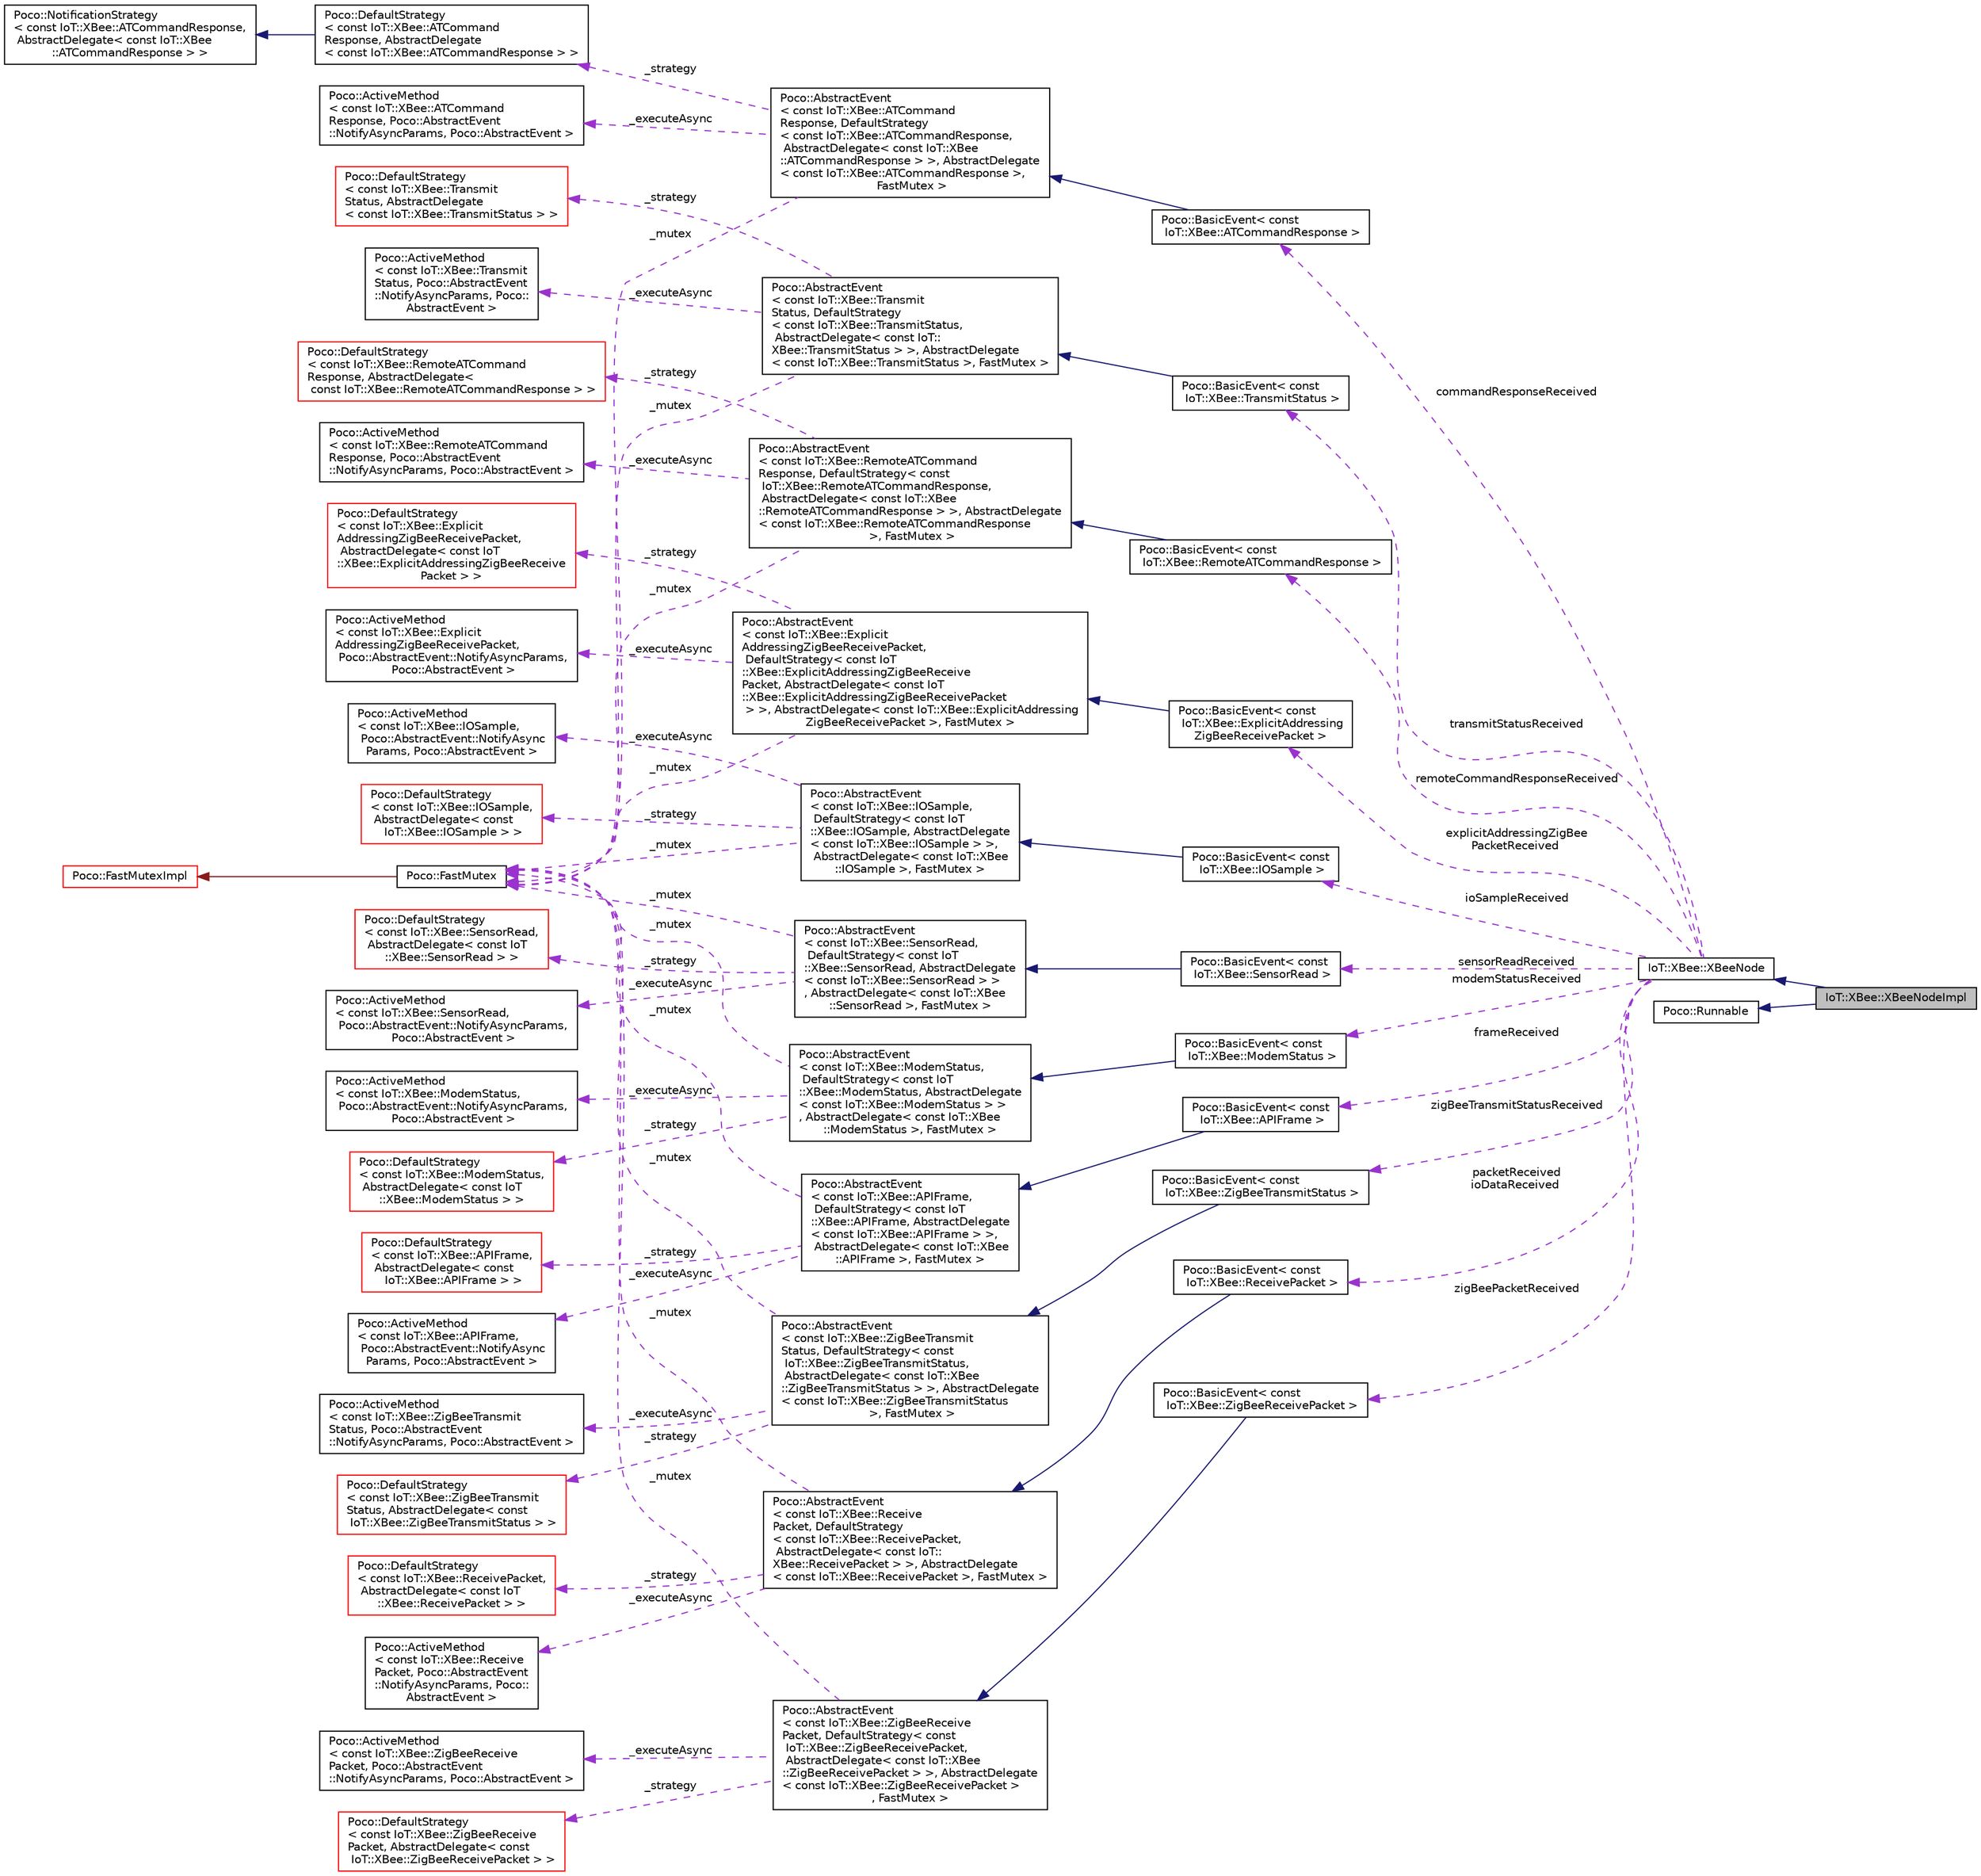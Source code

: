 digraph "IoT::XBee::XBeeNodeImpl"
{
 // LATEX_PDF_SIZE
  edge [fontname="Helvetica",fontsize="10",labelfontname="Helvetica",labelfontsize="10"];
  node [fontname="Helvetica",fontsize="10",shape=record];
  rankdir="LR";
  Node1 [label="IoT::XBee::XBeeNodeImpl",height=0.2,width=0.4,color="black", fillcolor="grey75", style="filled", fontcolor="black",tooltip="Implementation of the XBeeNode interface."];
  Node2 -> Node1 [dir="back",color="midnightblue",fontsize="10",style="solid"];
  Node2 [label="IoT::XBee::XBeeNode",height=0.2,width=0.4,color="black", fillcolor="white", style="filled",URL="$classIoT_1_1XBee_1_1XBeeNode.html",tooltip=" "];
  Node3 -> Node2 [dir="back",color="darkorchid3",fontsize="10",style="dashed",label=" commandResponseReceived" ];
  Node3 [label="Poco::BasicEvent\< const\l IoT::XBee::ATCommandResponse \>",height=0.2,width=0.4,color="black", fillcolor="white", style="filled",URL="$classPoco_1_1BasicEvent.html",tooltip=" "];
  Node4 -> Node3 [dir="back",color="midnightblue",fontsize="10",style="solid"];
  Node4 [label="Poco::AbstractEvent\l\< const IoT::XBee::ATCommand\lResponse, DefaultStrategy\l\< const IoT::XBee::ATCommandResponse,\l AbstractDelegate\< const IoT::XBee\l::ATCommandResponse \> \>, AbstractDelegate\l\< const IoT::XBee::ATCommandResponse \>,\l FastMutex \>",height=0.2,width=0.4,color="black", fillcolor="white", style="filled",URL="$classPoco_1_1AbstractEvent.html",tooltip=" "];
  Node5 -> Node4 [dir="back",color="darkorchid3",fontsize="10",style="dashed",label=" _strategy" ];
  Node5 [label="Poco::DefaultStrategy\l\< const IoT::XBee::ATCommand\lResponse, AbstractDelegate\l\< const IoT::XBee::ATCommandResponse \> \>",height=0.2,width=0.4,color="black", fillcolor="white", style="filled",URL="$classPoco_1_1DefaultStrategy.html",tooltip=" "];
  Node6 -> Node5 [dir="back",color="midnightblue",fontsize="10",style="solid"];
  Node6 [label="Poco::NotificationStrategy\l\< const IoT::XBee::ATCommandResponse,\l AbstractDelegate\< const IoT::XBee\l::ATCommandResponse \> \>",height=0.2,width=0.4,color="black", fillcolor="white", style="filled",URL="$classPoco_1_1NotificationStrategy.html",tooltip=" "];
  Node7 -> Node4 [dir="back",color="darkorchid3",fontsize="10",style="dashed",label=" _executeAsync" ];
  Node7 [label="Poco::ActiveMethod\l\< const IoT::XBee::ATCommand\lResponse, Poco::AbstractEvent\l::NotifyAsyncParams, Poco::AbstractEvent \>",height=0.2,width=0.4,color="black", fillcolor="white", style="filled",URL="$classPoco_1_1ActiveMethod.html",tooltip=" "];
  Node8 -> Node4 [dir="back",color="darkorchid3",fontsize="10",style="dashed",label=" _mutex" ];
  Node8 [label="Poco::FastMutex",height=0.2,width=0.4,color="black", fillcolor="white", style="filled",URL="$classPoco_1_1FastMutex.html",tooltip=" "];
  Node9 -> Node8 [dir="back",color="firebrick4",fontsize="10",style="solid"];
  Node9 [label="Poco::FastMutexImpl",height=0.2,width=0.4,color="red", fillcolor="white", style="filled",URL="$classPoco_1_1FastMutexImpl.html",tooltip=" "];
  Node11 -> Node2 [dir="back",color="darkorchid3",fontsize="10",style="dashed",label=" transmitStatusReceived" ];
  Node11 [label="Poco::BasicEvent\< const\l IoT::XBee::TransmitStatus \>",height=0.2,width=0.4,color="black", fillcolor="white", style="filled",URL="$classPoco_1_1BasicEvent.html",tooltip=" "];
  Node12 -> Node11 [dir="back",color="midnightblue",fontsize="10",style="solid"];
  Node12 [label="Poco::AbstractEvent\l\< const IoT::XBee::Transmit\lStatus, DefaultStrategy\l\< const IoT::XBee::TransmitStatus,\l AbstractDelegate\< const IoT::\lXBee::TransmitStatus \> \>, AbstractDelegate\l\< const IoT::XBee::TransmitStatus \>, FastMutex \>",height=0.2,width=0.4,color="black", fillcolor="white", style="filled",URL="$classPoco_1_1AbstractEvent.html",tooltip=" "];
  Node13 -> Node12 [dir="back",color="darkorchid3",fontsize="10",style="dashed",label=" _executeAsync" ];
  Node13 [label="Poco::ActiveMethod\l\< const IoT::XBee::Transmit\lStatus, Poco::AbstractEvent\l::NotifyAsyncParams, Poco::\lAbstractEvent \>",height=0.2,width=0.4,color="black", fillcolor="white", style="filled",URL="$classPoco_1_1ActiveMethod.html",tooltip=" "];
  Node14 -> Node12 [dir="back",color="darkorchid3",fontsize="10",style="dashed",label=" _strategy" ];
  Node14 [label="Poco::DefaultStrategy\l\< const IoT::XBee::Transmit\lStatus, AbstractDelegate\l\< const IoT::XBee::TransmitStatus \> \>",height=0.2,width=0.4,color="red", fillcolor="white", style="filled",URL="$classPoco_1_1DefaultStrategy.html",tooltip=" "];
  Node8 -> Node12 [dir="back",color="darkorchid3",fontsize="10",style="dashed",label=" _mutex" ];
  Node16 -> Node2 [dir="back",color="darkorchid3",fontsize="10",style="dashed",label=" remoteCommandResponseReceived" ];
  Node16 [label="Poco::BasicEvent\< const\l IoT::XBee::RemoteATCommandResponse \>",height=0.2,width=0.4,color="black", fillcolor="white", style="filled",URL="$classPoco_1_1BasicEvent.html",tooltip=" "];
  Node17 -> Node16 [dir="back",color="midnightblue",fontsize="10",style="solid"];
  Node17 [label="Poco::AbstractEvent\l\< const IoT::XBee::RemoteATCommand\lResponse, DefaultStrategy\< const\l IoT::XBee::RemoteATCommandResponse,\l AbstractDelegate\< const IoT::XBee\l::RemoteATCommandResponse \> \>, AbstractDelegate\l\< const IoT::XBee::RemoteATCommandResponse\l \>, FastMutex \>",height=0.2,width=0.4,color="black", fillcolor="white", style="filled",URL="$classPoco_1_1AbstractEvent.html",tooltip=" "];
  Node18 -> Node17 [dir="back",color="darkorchid3",fontsize="10",style="dashed",label=" _strategy" ];
  Node18 [label="Poco::DefaultStrategy\l\< const IoT::XBee::RemoteATCommand\lResponse, AbstractDelegate\<\l const IoT::XBee::RemoteATCommandResponse \> \>",height=0.2,width=0.4,color="red", fillcolor="white", style="filled",URL="$classPoco_1_1DefaultStrategy.html",tooltip=" "];
  Node20 -> Node17 [dir="back",color="darkorchid3",fontsize="10",style="dashed",label=" _executeAsync" ];
  Node20 [label="Poco::ActiveMethod\l\< const IoT::XBee::RemoteATCommand\lResponse, Poco::AbstractEvent\l::NotifyAsyncParams, Poco::AbstractEvent \>",height=0.2,width=0.4,color="black", fillcolor="white", style="filled",URL="$classPoco_1_1ActiveMethod.html",tooltip=" "];
  Node8 -> Node17 [dir="back",color="darkorchid3",fontsize="10",style="dashed",label=" _mutex" ];
  Node21 -> Node2 [dir="back",color="darkorchid3",fontsize="10",style="dashed",label=" explicitAddressingZigBee\lPacketReceived" ];
  Node21 [label="Poco::BasicEvent\< const\l IoT::XBee::ExplicitAddressing\lZigBeeReceivePacket \>",height=0.2,width=0.4,color="black", fillcolor="white", style="filled",URL="$classPoco_1_1BasicEvent.html",tooltip=" "];
  Node22 -> Node21 [dir="back",color="midnightblue",fontsize="10",style="solid"];
  Node22 [label="Poco::AbstractEvent\l\< const IoT::XBee::Explicit\lAddressingZigBeeReceivePacket,\l DefaultStrategy\< const IoT\l::XBee::ExplicitAddressingZigBeeReceive\lPacket, AbstractDelegate\< const IoT\l::XBee::ExplicitAddressingZigBeeReceivePacket\l \> \>, AbstractDelegate\< const IoT::XBee::ExplicitAddressing\lZigBeeReceivePacket \>, FastMutex \>",height=0.2,width=0.4,color="black", fillcolor="white", style="filled",URL="$classPoco_1_1AbstractEvent.html",tooltip=" "];
  Node23 -> Node22 [dir="back",color="darkorchid3",fontsize="10",style="dashed",label=" _strategy" ];
  Node23 [label="Poco::DefaultStrategy\l\< const IoT::XBee::Explicit\lAddressingZigBeeReceivePacket,\l AbstractDelegate\< const IoT\l::XBee::ExplicitAddressingZigBeeReceive\lPacket \> \>",height=0.2,width=0.4,color="red", fillcolor="white", style="filled",URL="$classPoco_1_1DefaultStrategy.html",tooltip=" "];
  Node25 -> Node22 [dir="back",color="darkorchid3",fontsize="10",style="dashed",label=" _executeAsync" ];
  Node25 [label="Poco::ActiveMethod\l\< const IoT::XBee::Explicit\lAddressingZigBeeReceivePacket,\l Poco::AbstractEvent::NotifyAsyncParams,\l Poco::AbstractEvent \>",height=0.2,width=0.4,color="black", fillcolor="white", style="filled",URL="$classPoco_1_1ActiveMethod.html",tooltip=" "];
  Node8 -> Node22 [dir="back",color="darkorchid3",fontsize="10",style="dashed",label=" _mutex" ];
  Node26 -> Node2 [dir="back",color="darkorchid3",fontsize="10",style="dashed",label=" ioSampleReceived" ];
  Node26 [label="Poco::BasicEvent\< const\l IoT::XBee::IOSample \>",height=0.2,width=0.4,color="black", fillcolor="white", style="filled",URL="$classPoco_1_1BasicEvent.html",tooltip=" "];
  Node27 -> Node26 [dir="back",color="midnightblue",fontsize="10",style="solid"];
  Node27 [label="Poco::AbstractEvent\l\< const IoT::XBee::IOSample,\l DefaultStrategy\< const IoT\l::XBee::IOSample, AbstractDelegate\l\< const IoT::XBee::IOSample \> \>,\l AbstractDelegate\< const IoT::XBee\l::IOSample \>, FastMutex \>",height=0.2,width=0.4,color="black", fillcolor="white", style="filled",URL="$classPoco_1_1AbstractEvent.html",tooltip=" "];
  Node28 -> Node27 [dir="back",color="darkorchid3",fontsize="10",style="dashed",label=" _strategy" ];
  Node28 [label="Poco::DefaultStrategy\l\< const IoT::XBee::IOSample,\l AbstractDelegate\< const\l IoT::XBee::IOSample \> \>",height=0.2,width=0.4,color="red", fillcolor="white", style="filled",URL="$classPoco_1_1DefaultStrategy.html",tooltip=" "];
  Node30 -> Node27 [dir="back",color="darkorchid3",fontsize="10",style="dashed",label=" _executeAsync" ];
  Node30 [label="Poco::ActiveMethod\l\< const IoT::XBee::IOSample,\l Poco::AbstractEvent::NotifyAsync\lParams, Poco::AbstractEvent \>",height=0.2,width=0.4,color="black", fillcolor="white", style="filled",URL="$classPoco_1_1ActiveMethod.html",tooltip=" "];
  Node8 -> Node27 [dir="back",color="darkorchid3",fontsize="10",style="dashed",label=" _mutex" ];
  Node31 -> Node2 [dir="back",color="darkorchid3",fontsize="10",style="dashed",label=" sensorReadReceived" ];
  Node31 [label="Poco::BasicEvent\< const\l IoT::XBee::SensorRead \>",height=0.2,width=0.4,color="black", fillcolor="white", style="filled",URL="$classPoco_1_1BasicEvent.html",tooltip=" "];
  Node32 -> Node31 [dir="back",color="midnightblue",fontsize="10",style="solid"];
  Node32 [label="Poco::AbstractEvent\l\< const IoT::XBee::SensorRead,\l DefaultStrategy\< const IoT\l::XBee::SensorRead, AbstractDelegate\l\< const IoT::XBee::SensorRead \> \>\l, AbstractDelegate\< const IoT::XBee\l::SensorRead \>, FastMutex \>",height=0.2,width=0.4,color="black", fillcolor="white", style="filled",URL="$classPoco_1_1AbstractEvent.html",tooltip=" "];
  Node33 -> Node32 [dir="back",color="darkorchid3",fontsize="10",style="dashed",label=" _strategy" ];
  Node33 [label="Poco::DefaultStrategy\l\< const IoT::XBee::SensorRead,\l AbstractDelegate\< const IoT\l::XBee::SensorRead \> \>",height=0.2,width=0.4,color="red", fillcolor="white", style="filled",URL="$classPoco_1_1DefaultStrategy.html",tooltip=" "];
  Node35 -> Node32 [dir="back",color="darkorchid3",fontsize="10",style="dashed",label=" _executeAsync" ];
  Node35 [label="Poco::ActiveMethod\l\< const IoT::XBee::SensorRead,\l Poco::AbstractEvent::NotifyAsyncParams,\l Poco::AbstractEvent \>",height=0.2,width=0.4,color="black", fillcolor="white", style="filled",URL="$classPoco_1_1ActiveMethod.html",tooltip=" "];
  Node8 -> Node32 [dir="back",color="darkorchid3",fontsize="10",style="dashed",label=" _mutex" ];
  Node36 -> Node2 [dir="back",color="darkorchid3",fontsize="10",style="dashed",label=" modemStatusReceived" ];
  Node36 [label="Poco::BasicEvent\< const\l IoT::XBee::ModemStatus \>",height=0.2,width=0.4,color="black", fillcolor="white", style="filled",URL="$classPoco_1_1BasicEvent.html",tooltip=" "];
  Node37 -> Node36 [dir="back",color="midnightblue",fontsize="10",style="solid"];
  Node37 [label="Poco::AbstractEvent\l\< const IoT::XBee::ModemStatus,\l DefaultStrategy\< const IoT\l::XBee::ModemStatus, AbstractDelegate\l\< const IoT::XBee::ModemStatus \> \>\l, AbstractDelegate\< const IoT::XBee\l::ModemStatus \>, FastMutex \>",height=0.2,width=0.4,color="black", fillcolor="white", style="filled",URL="$classPoco_1_1AbstractEvent.html",tooltip=" "];
  Node38 -> Node37 [dir="back",color="darkorchid3",fontsize="10",style="dashed",label=" _strategy" ];
  Node38 [label="Poco::DefaultStrategy\l\< const IoT::XBee::ModemStatus,\l AbstractDelegate\< const IoT\l::XBee::ModemStatus \> \>",height=0.2,width=0.4,color="red", fillcolor="white", style="filled",URL="$classPoco_1_1DefaultStrategy.html",tooltip=" "];
  Node40 -> Node37 [dir="back",color="darkorchid3",fontsize="10",style="dashed",label=" _executeAsync" ];
  Node40 [label="Poco::ActiveMethod\l\< const IoT::XBee::ModemStatus,\l Poco::AbstractEvent::NotifyAsyncParams,\l Poco::AbstractEvent \>",height=0.2,width=0.4,color="black", fillcolor="white", style="filled",URL="$classPoco_1_1ActiveMethod.html",tooltip=" "];
  Node8 -> Node37 [dir="back",color="darkorchid3",fontsize="10",style="dashed",label=" _mutex" ];
  Node41 -> Node2 [dir="back",color="darkorchid3",fontsize="10",style="dashed",label=" frameReceived" ];
  Node41 [label="Poco::BasicEvent\< const\l IoT::XBee::APIFrame \>",height=0.2,width=0.4,color="black", fillcolor="white", style="filled",URL="$classPoco_1_1BasicEvent.html",tooltip=" "];
  Node42 -> Node41 [dir="back",color="midnightblue",fontsize="10",style="solid"];
  Node42 [label="Poco::AbstractEvent\l\< const IoT::XBee::APIFrame,\l DefaultStrategy\< const IoT\l::XBee::APIFrame, AbstractDelegate\l\< const IoT::XBee::APIFrame \> \>,\l AbstractDelegate\< const IoT::XBee\l::APIFrame \>, FastMutex \>",height=0.2,width=0.4,color="black", fillcolor="white", style="filled",URL="$classPoco_1_1AbstractEvent.html",tooltip=" "];
  Node43 -> Node42 [dir="back",color="darkorchid3",fontsize="10",style="dashed",label=" _strategy" ];
  Node43 [label="Poco::DefaultStrategy\l\< const IoT::XBee::APIFrame,\l AbstractDelegate\< const\l IoT::XBee::APIFrame \> \>",height=0.2,width=0.4,color="red", fillcolor="white", style="filled",URL="$classPoco_1_1DefaultStrategy.html",tooltip=" "];
  Node45 -> Node42 [dir="back",color="darkorchid3",fontsize="10",style="dashed",label=" _executeAsync" ];
  Node45 [label="Poco::ActiveMethod\l\< const IoT::XBee::APIFrame,\l Poco::AbstractEvent::NotifyAsync\lParams, Poco::AbstractEvent \>",height=0.2,width=0.4,color="black", fillcolor="white", style="filled",URL="$classPoco_1_1ActiveMethod.html",tooltip=" "];
  Node8 -> Node42 [dir="back",color="darkorchid3",fontsize="10",style="dashed",label=" _mutex" ];
  Node46 -> Node2 [dir="back",color="darkorchid3",fontsize="10",style="dashed",label=" zigBeeTransmitStatusReceived" ];
  Node46 [label="Poco::BasicEvent\< const\l IoT::XBee::ZigBeeTransmitStatus \>",height=0.2,width=0.4,color="black", fillcolor="white", style="filled",URL="$classPoco_1_1BasicEvent.html",tooltip=" "];
  Node47 -> Node46 [dir="back",color="midnightblue",fontsize="10",style="solid"];
  Node47 [label="Poco::AbstractEvent\l\< const IoT::XBee::ZigBeeTransmit\lStatus, DefaultStrategy\< const\l IoT::XBee::ZigBeeTransmitStatus,\l AbstractDelegate\< const IoT::XBee\l::ZigBeeTransmitStatus \> \>, AbstractDelegate\l\< const IoT::XBee::ZigBeeTransmitStatus\l \>, FastMutex \>",height=0.2,width=0.4,color="black", fillcolor="white", style="filled",URL="$classPoco_1_1AbstractEvent.html",tooltip=" "];
  Node48 -> Node47 [dir="back",color="darkorchid3",fontsize="10",style="dashed",label=" _executeAsync" ];
  Node48 [label="Poco::ActiveMethod\l\< const IoT::XBee::ZigBeeTransmit\lStatus, Poco::AbstractEvent\l::NotifyAsyncParams, Poco::AbstractEvent \>",height=0.2,width=0.4,color="black", fillcolor="white", style="filled",URL="$classPoco_1_1ActiveMethod.html",tooltip=" "];
  Node49 -> Node47 [dir="back",color="darkorchid3",fontsize="10",style="dashed",label=" _strategy" ];
  Node49 [label="Poco::DefaultStrategy\l\< const IoT::XBee::ZigBeeTransmit\lStatus, AbstractDelegate\< const\l IoT::XBee::ZigBeeTransmitStatus \> \>",height=0.2,width=0.4,color="red", fillcolor="white", style="filled",URL="$classPoco_1_1DefaultStrategy.html",tooltip=" "];
  Node8 -> Node47 [dir="back",color="darkorchid3",fontsize="10",style="dashed",label=" _mutex" ];
  Node51 -> Node2 [dir="back",color="darkorchid3",fontsize="10",style="dashed",label=" packetReceived\nioDataReceived" ];
  Node51 [label="Poco::BasicEvent\< const\l IoT::XBee::ReceivePacket \>",height=0.2,width=0.4,color="black", fillcolor="white", style="filled",URL="$classPoco_1_1BasicEvent.html",tooltip=" "];
  Node52 -> Node51 [dir="back",color="midnightblue",fontsize="10",style="solid"];
  Node52 [label="Poco::AbstractEvent\l\< const IoT::XBee::Receive\lPacket, DefaultStrategy\l\< const IoT::XBee::ReceivePacket,\l AbstractDelegate\< const IoT::\lXBee::ReceivePacket \> \>, AbstractDelegate\l\< const IoT::XBee::ReceivePacket \>, FastMutex \>",height=0.2,width=0.4,color="black", fillcolor="white", style="filled",URL="$classPoco_1_1AbstractEvent.html",tooltip=" "];
  Node53 -> Node52 [dir="back",color="darkorchid3",fontsize="10",style="dashed",label=" _executeAsync" ];
  Node53 [label="Poco::ActiveMethod\l\< const IoT::XBee::Receive\lPacket, Poco::AbstractEvent\l::NotifyAsyncParams, Poco::\lAbstractEvent \>",height=0.2,width=0.4,color="black", fillcolor="white", style="filled",URL="$classPoco_1_1ActiveMethod.html",tooltip=" "];
  Node54 -> Node52 [dir="back",color="darkorchid3",fontsize="10",style="dashed",label=" _strategy" ];
  Node54 [label="Poco::DefaultStrategy\l\< const IoT::XBee::ReceivePacket,\l AbstractDelegate\< const IoT\l::XBee::ReceivePacket \> \>",height=0.2,width=0.4,color="red", fillcolor="white", style="filled",URL="$classPoco_1_1DefaultStrategy.html",tooltip=" "];
  Node8 -> Node52 [dir="back",color="darkorchid3",fontsize="10",style="dashed",label=" _mutex" ];
  Node56 -> Node2 [dir="back",color="darkorchid3",fontsize="10",style="dashed",label=" zigBeePacketReceived" ];
  Node56 [label="Poco::BasicEvent\< const\l IoT::XBee::ZigBeeReceivePacket \>",height=0.2,width=0.4,color="black", fillcolor="white", style="filled",URL="$classPoco_1_1BasicEvent.html",tooltip=" "];
  Node57 -> Node56 [dir="back",color="midnightblue",fontsize="10",style="solid"];
  Node57 [label="Poco::AbstractEvent\l\< const IoT::XBee::ZigBeeReceive\lPacket, DefaultStrategy\< const\l IoT::XBee::ZigBeeReceivePacket,\l AbstractDelegate\< const IoT::XBee\l::ZigBeeReceivePacket \> \>, AbstractDelegate\l\< const IoT::XBee::ZigBeeReceivePacket \>\l, FastMutex \>",height=0.2,width=0.4,color="black", fillcolor="white", style="filled",URL="$classPoco_1_1AbstractEvent.html",tooltip=" "];
  Node58 -> Node57 [dir="back",color="darkorchid3",fontsize="10",style="dashed",label=" _executeAsync" ];
  Node58 [label="Poco::ActiveMethod\l\< const IoT::XBee::ZigBeeReceive\lPacket, Poco::AbstractEvent\l::NotifyAsyncParams, Poco::AbstractEvent \>",height=0.2,width=0.4,color="black", fillcolor="white", style="filled",URL="$classPoco_1_1ActiveMethod.html",tooltip=" "];
  Node59 -> Node57 [dir="back",color="darkorchid3",fontsize="10",style="dashed",label=" _strategy" ];
  Node59 [label="Poco::DefaultStrategy\l\< const IoT::XBee::ZigBeeReceive\lPacket, AbstractDelegate\< const\l IoT::XBee::ZigBeeReceivePacket \> \>",height=0.2,width=0.4,color="red", fillcolor="white", style="filled",URL="$classPoco_1_1DefaultStrategy.html",tooltip=" "];
  Node8 -> Node57 [dir="back",color="darkorchid3",fontsize="10",style="dashed",label=" _mutex" ];
  Node61 -> Node1 [dir="back",color="midnightblue",fontsize="10",style="solid"];
  Node61 [label="Poco::Runnable",height=0.2,width=0.4,color="black", fillcolor="white", style="filled",URL="$classPoco_1_1Runnable.html",tooltip=" "];
}
